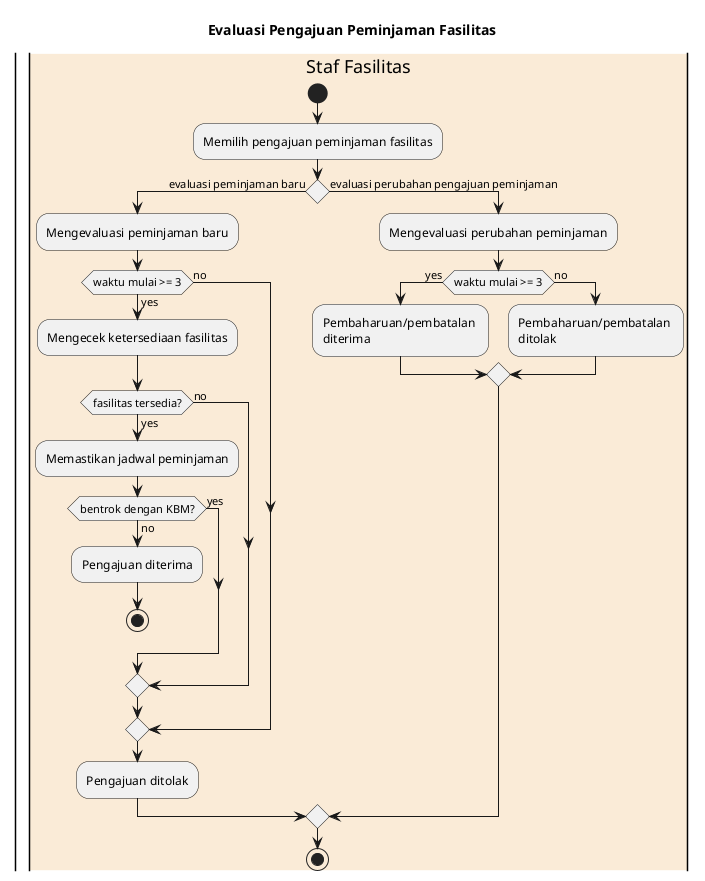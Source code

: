 @startuml
title Evaluasi Pengajuan Peminjaman Fasilitas
| |
|#AntiqueWhite|Staf Fasilitas|
start
:Memilih pengajuan peminjaman fasilitas;
if () is (evaluasi peminjaman baru) then
    :Mengevaluasi peminjaman baru;
    if (waktu mulai >= 3) is (yes) then
        :Mengecek ketersediaan fasilitas;
        if (fasilitas tersedia?) is (yes) then
            :Memastikan jadwal peminjaman;
            if (bentrok dengan KBM?) is (yes) then
            else (no)
                :Pengajuan diterima;
                stop
            endif
        else (no)
        endif
    else (no)
    endif
    :Pengajuan ditolak;
else (evaluasi perubahan pengajuan peminjaman)
    :Mengevaluasi perubahan peminjaman;
    if (waktu mulai >= 3) is (yes) then
        :Pembaharuan/pembatalan \nditerima;
    else (no)
        :Pembaharuan/pembatalan \nditolak;
    endif
endif
stop
@enduml